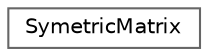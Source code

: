 digraph "类继承关系图"
{
 // INTERACTIVE_SVG=YES
 // LATEX_PDF_SIZE
  bgcolor="transparent";
  edge [fontname=Helvetica,fontsize=10,labelfontname=Helvetica,labelfontsize=10];
  node [fontname=Helvetica,fontsize=10,shape=box,height=0.2,width=0.4];
  rankdir="LR";
  Node0 [id="Node000000",label="SymetricMatrix",height=0.2,width=0.4,color="grey40", fillcolor="white", style="filled",URL="$da/dcb/classSymetricMatrix.html",tooltip=" "];
}
